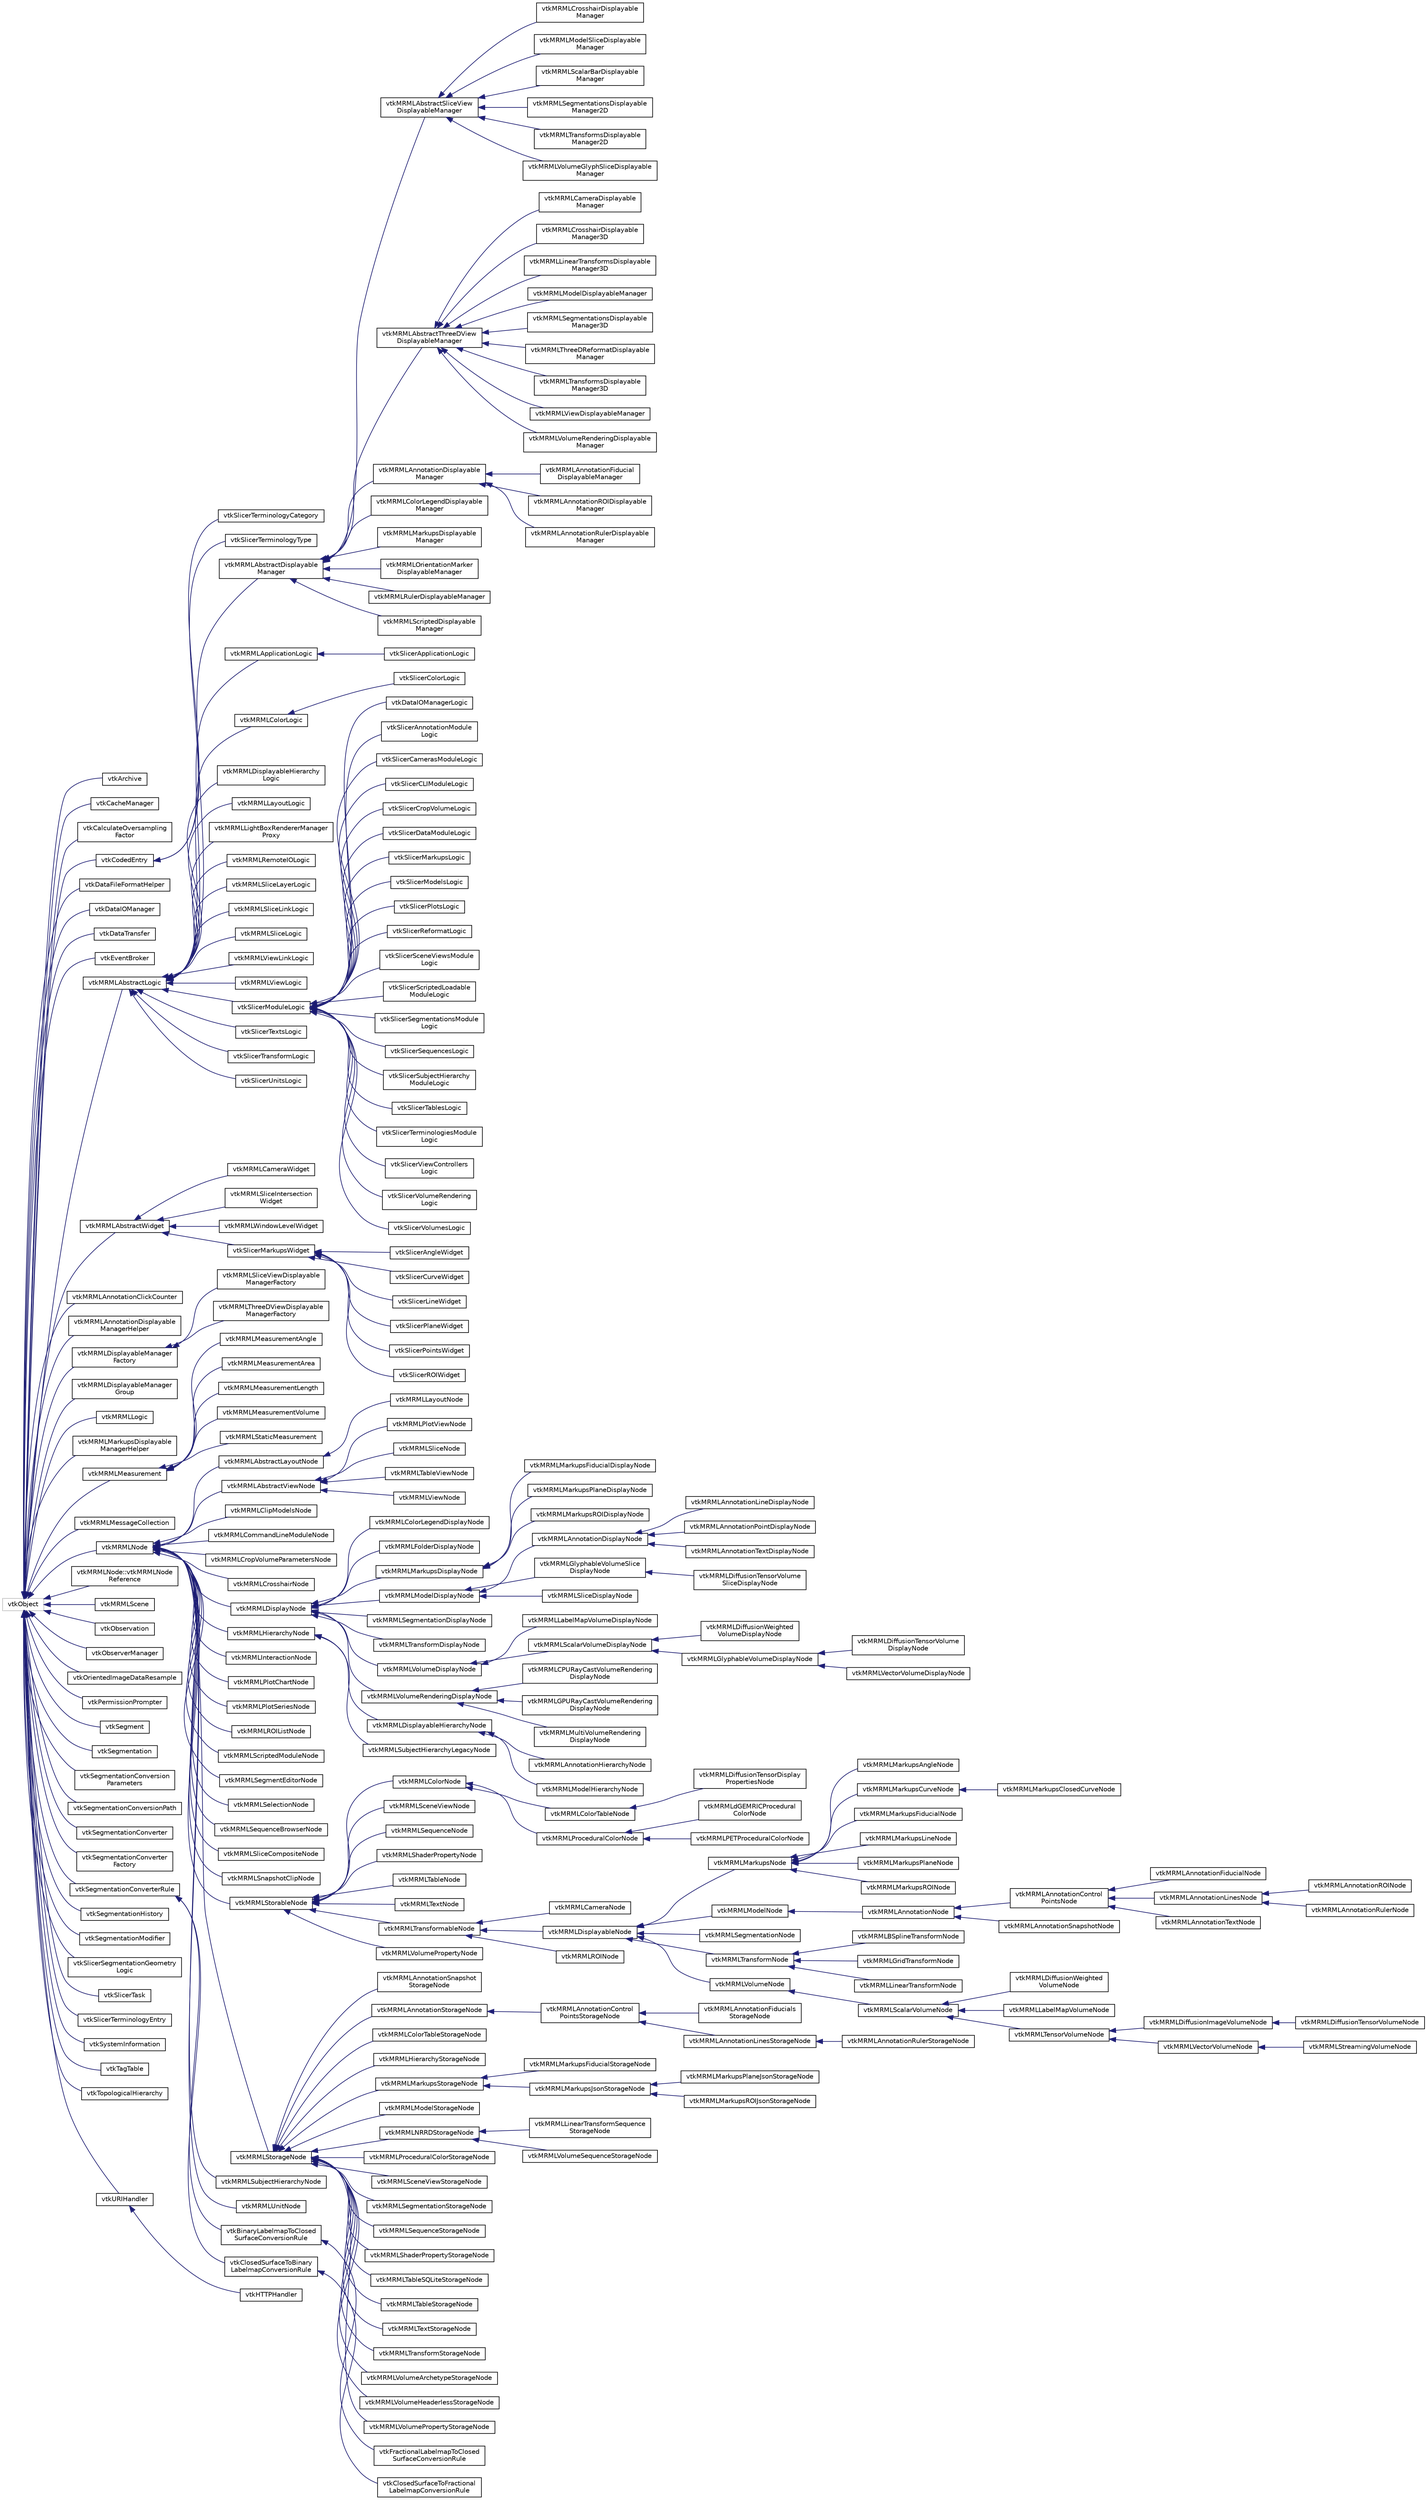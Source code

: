 digraph "Graphical Class Hierarchy"
{
  bgcolor="transparent";
  edge [fontname="Helvetica",fontsize="10",labelfontname="Helvetica",labelfontsize="10"];
  node [fontname="Helvetica",fontsize="10",shape=record];
  rankdir="LR";
  Node65 [label="vtkObject",height=0.2,width=0.4,color="grey75"];
  Node65 -> Node0 [dir="back",color="midnightblue",fontsize="10",style="solid",fontname="Helvetica"];
  Node0 [label="vtkArchive",height=0.2,width=0.4,color="black",URL="$classvtkArchive.html",tooltip="Simple class for manipulating archive files. "];
  Node65 -> Node67 [dir="back",color="midnightblue",fontsize="10",style="solid",fontname="Helvetica"];
  Node67 [label="vtkCacheManager",height=0.2,width=0.4,color="black",URL="$classvtkCacheManager.html"];
  Node65 -> Node68 [dir="back",color="midnightblue",fontsize="10",style="solid",fontname="Helvetica"];
  Node68 [label="vtkCalculateOversampling\lFactor",height=0.2,width=0.4,color="black",URL="$classvtkCalculateOversamplingFactor.html",tooltip="Calculate oversampling factor based on model properties using fuzzy logics. "];
  Node65 -> Node69 [dir="back",color="midnightblue",fontsize="10",style="solid",fontname="Helvetica"];
  Node69 [label="vtkCodedEntry",height=0.2,width=0.4,color="black",URL="$classvtkCodedEntry.html",tooltip="Simple class for storing standard coded entries (coding scheme, value, meaning triplets) ..."];
  Node69 -> Node70 [dir="back",color="midnightblue",fontsize="10",style="solid",fontname="Helvetica"];
  Node70 [label="vtkSlicerTerminologyCategory",height=0.2,width=0.4,color="black",URL="$classvtkSlicerTerminologyCategory.html",tooltip="Terminology property category object. "];
  Node69 -> Node71 [dir="back",color="midnightblue",fontsize="10",style="solid",fontname="Helvetica"];
  Node71 [label="vtkSlicerTerminologyType",height=0.2,width=0.4,color="black",URL="$classvtkSlicerTerminologyType.html",tooltip="Terminology property type object. "];
  Node65 -> Node72 [dir="back",color="midnightblue",fontsize="10",style="solid",fontname="Helvetica"];
  Node72 [label="vtkDataFileFormatHelper",height=0.2,width=0.4,color="black",URL="$classvtkDataFileFormatHelper.html"];
  Node65 -> Node73 [dir="back",color="midnightblue",fontsize="10",style="solid",fontname="Helvetica"];
  Node73 [label="vtkDataIOManager",height=0.2,width=0.4,color="black",URL="$classvtkDataIOManager.html"];
  Node65 -> Node74 [dir="back",color="midnightblue",fontsize="10",style="solid",fontname="Helvetica"];
  Node74 [label="vtkDataTransfer",height=0.2,width=0.4,color="black",URL="$classvtkDataTransfer.html"];
  Node65 -> Node75 [dir="back",color="midnightblue",fontsize="10",style="solid",fontname="Helvetica"];
  Node75 [label="vtkEventBroker",height=0.2,width=0.4,color="black",URL="$classvtkEventBroker.html",tooltip="Class that manages adding and deleting of observers with events. "];
  Node65 -> Node76 [dir="back",color="midnightblue",fontsize="10",style="solid",fontname="Helvetica"];
  Node76 [label="vtkMRMLAbstractLogic",height=0.2,width=0.4,color="black",URL="$classvtkMRMLAbstractLogic.html",tooltip="Superclass for MRML logic classes. "];
  Node76 -> Node77 [dir="back",color="midnightblue",fontsize="10",style="solid",fontname="Helvetica"];
  Node77 [label="vtkMRMLAbstractDisplayable\lManager",height=0.2,width=0.4,color="black",URL="$classvtkMRMLAbstractDisplayableManager.html",tooltip="Superclass for displayable manager classes. "];
  Node77 -> Node78 [dir="back",color="midnightblue",fontsize="10",style="solid",fontname="Helvetica"];
  Node78 [label="vtkMRMLAbstractSliceView\lDisplayableManager",height=0.2,width=0.4,color="black",URL="$classvtkMRMLAbstractSliceViewDisplayableManager.html",tooltip="Superclass for displayable manager classes. "];
  Node78 -> Node79 [dir="back",color="midnightblue",fontsize="10",style="solid",fontname="Helvetica"];
  Node79 [label="vtkMRMLCrosshairDisplayable\lManager",height=0.2,width=0.4,color="black",URL="$classvtkMRMLCrosshairDisplayableManager.html",tooltip="Displayable manager for the crosshair on slice (2D) views. "];
  Node78 -> Node80 [dir="back",color="midnightblue",fontsize="10",style="solid",fontname="Helvetica"];
  Node80 [label="vtkMRMLModelSliceDisplayable\lManager",height=0.2,width=0.4,color="black",URL="$classvtkMRMLModelSliceDisplayableManager.html",tooltip="Displayable manager for slice (2D) views. "];
  Node78 -> Node81 [dir="back",color="midnightblue",fontsize="10",style="solid",fontname="Helvetica"];
  Node81 [label="vtkMRMLScalarBarDisplayable\lManager",height=0.2,width=0.4,color="black",URL="$classvtkMRMLScalarBarDisplayableManager.html",tooltip="Displayable manager for window/level adjustment of volumes. "];
  Node78 -> Node82 [dir="back",color="midnightblue",fontsize="10",style="solid",fontname="Helvetica"];
  Node82 [label="vtkMRMLSegmentationsDisplayable\lManager2D",height=0.2,width=0.4,color="black",URL="$classvtkMRMLSegmentationsDisplayableManager2D.html",tooltip="Displayable manager for showing segmentations in slice (2D) views. "];
  Node78 -> Node83 [dir="back",color="midnightblue",fontsize="10",style="solid",fontname="Helvetica"];
  Node83 [label="vtkMRMLTransformsDisplayable\lManager2D",height=0.2,width=0.4,color="black",URL="$classvtkMRMLTransformsDisplayableManager2D.html",tooltip="Displayable manager for showing transforms in slice (2D) views. "];
  Node78 -> Node84 [dir="back",color="midnightblue",fontsize="10",style="solid",fontname="Helvetica"];
  Node84 [label="vtkMRMLVolumeGlyphSliceDisplayable\lManager",height=0.2,width=0.4,color="black",URL="$classvtkMRMLVolumeGlyphSliceDisplayableManager.html",tooltip="Displayable manager for slice (2D) views. "];
  Node77 -> Node85 [dir="back",color="midnightblue",fontsize="10",style="solid",fontname="Helvetica"];
  Node85 [label="vtkMRMLAbstractThreeDView\lDisplayableManager",height=0.2,width=0.4,color="black",URL="$classvtkMRMLAbstractThreeDViewDisplayableManager.html",tooltip="Superclass for displayable manager classes. "];
  Node85 -> Node86 [dir="back",color="midnightblue",fontsize="10",style="solid",fontname="Helvetica"];
  Node86 [label="vtkMRMLCameraDisplayable\lManager",height=0.2,width=0.4,color="black",URL="$classvtkMRMLCameraDisplayableManager.html"];
  Node85 -> Node87 [dir="back",color="midnightblue",fontsize="10",style="solid",fontname="Helvetica"];
  Node87 [label="vtkMRMLCrosshairDisplayable\lManager3D",height=0.2,width=0.4,color="black",URL="$classvtkMRMLCrosshairDisplayableManager3D.html",tooltip="Displayable manager for the crosshair on 3D views. "];
  Node85 -> Node88 [dir="back",color="midnightblue",fontsize="10",style="solid",fontname="Helvetica"];
  Node88 [label="vtkMRMLLinearTransformsDisplayable\lManager3D",height=0.2,width=0.4,color="black",URL="$classvtkMRMLLinearTransformsDisplayableManager3D.html",tooltip="Display transforms in 3D views. "];
  Node85 -> Node89 [dir="back",color="midnightblue",fontsize="10",style="solid",fontname="Helvetica"];
  Node89 [label="vtkMRMLModelDisplayableManager",height=0.2,width=0.4,color="black",URL="$classvtkMRMLModelDisplayableManager.html",tooltip="Manage display nodes with polydata in 3D views. "];
  Node85 -> Node90 [dir="back",color="midnightblue",fontsize="10",style="solid",fontname="Helvetica"];
  Node90 [label="vtkMRMLSegmentationsDisplayable\lManager3D",height=0.2,width=0.4,color="black",URL="$classvtkMRMLSegmentationsDisplayableManager3D.html",tooltip="Display segmentations in 3D views. "];
  Node85 -> Node91 [dir="back",color="midnightblue",fontsize="10",style="solid",fontname="Helvetica"];
  Node91 [label="vtkMRMLThreeDReformatDisplayable\lManager",height=0.2,width=0.4,color="black",URL="$classvtkMRMLThreeDReformatDisplayableManager.html",tooltip="Displayable manager for ImplicitPlaneWidget2 in 3D views. "];
  Node85 -> Node92 [dir="back",color="midnightblue",fontsize="10",style="solid",fontname="Helvetica"];
  Node92 [label="vtkMRMLTransformsDisplayable\lManager3D",height=0.2,width=0.4,color="black",URL="$classvtkMRMLTransformsDisplayableManager3D.html",tooltip="Display transforms in 3D views. "];
  Node85 -> Node93 [dir="back",color="midnightblue",fontsize="10",style="solid",fontname="Helvetica"];
  Node93 [label="vtkMRMLViewDisplayableManager",height=0.2,width=0.4,color="black",URL="$classvtkMRMLViewDisplayableManager.html",tooltip="Displayable manager that configures a vtkRenderer from a vtkMRMLViewNode and its associated active vt..."];
  Node85 -> Node94 [dir="back",color="midnightblue",fontsize="10",style="solid",fontname="Helvetica"];
  Node94 [label="vtkMRMLVolumeRenderingDisplayable\lManager",height=0.2,width=0.4,color="black",URL="$classvtkMRMLVolumeRenderingDisplayableManager.html"];
  Node77 -> Node95 [dir="back",color="midnightblue",fontsize="10",style="solid",fontname="Helvetica"];
  Node95 [label="vtkMRMLAnnotationDisplayable\lManager",height=0.2,width=0.4,color="black",URL="$classvtkMRMLAnnotationDisplayableManager.html"];
  Node95 -> Node96 [dir="back",color="midnightblue",fontsize="10",style="solid",fontname="Helvetica"];
  Node96 [label="vtkMRMLAnnotationFiducial\lDisplayableManager",height=0.2,width=0.4,color="black",URL="$classvtkMRMLAnnotationFiducialDisplayableManager.html"];
  Node95 -> Node97 [dir="back",color="midnightblue",fontsize="10",style="solid",fontname="Helvetica"];
  Node97 [label="vtkMRMLAnnotationROIDisplayable\lManager",height=0.2,width=0.4,color="black",URL="$classvtkMRMLAnnotationROIDisplayableManager.html"];
  Node95 -> Node98 [dir="back",color="midnightblue",fontsize="10",style="solid",fontname="Helvetica"];
  Node98 [label="vtkMRMLAnnotationRulerDisplayable\lManager",height=0.2,width=0.4,color="black",URL="$classvtkMRMLAnnotationRulerDisplayableManager.html"];
  Node77 -> Node99 [dir="back",color="midnightblue",fontsize="10",style="solid",fontname="Helvetica"];
  Node99 [label="vtkMRMLColorLegendDisplayable\lManager",height=0.2,width=0.4,color="black",URL="$classvtkMRMLColorLegendDisplayableManager.html",tooltip="Displayable manager for color legends. "];
  Node77 -> Node100 [dir="back",color="midnightblue",fontsize="10",style="solid",fontname="Helvetica"];
  Node100 [label="vtkMRMLMarkupsDisplayable\lManager",height=0.2,width=0.4,color="black",URL="$classvtkMRMLMarkupsDisplayableManager.html"];
  Node77 -> Node101 [dir="back",color="midnightblue",fontsize="10",style="solid",fontname="Helvetica"];
  Node101 [label="vtkMRMLOrientationMarker\lDisplayableManager",height=0.2,width=0.4,color="black",URL="$classvtkMRMLOrientationMarkerDisplayableManager.html",tooltip="Displayable manager that displays orientation marker in a slice or 3D view. "];
  Node77 -> Node102 [dir="back",color="midnightblue",fontsize="10",style="solid",fontname="Helvetica"];
  Node102 [label="vtkMRMLRulerDisplayableManager",height=0.2,width=0.4,color="black",URL="$classvtkMRMLRulerDisplayableManager.html",tooltip="Displayable manager that displays orientation marker in a slice or 3D view. "];
  Node77 -> Node103 [dir="back",color="midnightblue",fontsize="10",style="solid",fontname="Helvetica"];
  Node103 [label="vtkMRMLScriptedDisplayable\lManager",height=0.2,width=0.4,color="black",URL="$classvtkMRMLScriptedDisplayableManager.html"];
  Node76 -> Node104 [dir="back",color="midnightblue",fontsize="10",style="solid",fontname="Helvetica"];
  Node104 [label="vtkMRMLApplicationLogic",height=0.2,width=0.4,color="black",URL="$classvtkMRMLApplicationLogic.html"];
  Node104 -> Node105 [dir="back",color="midnightblue",fontsize="10",style="solid",fontname="Helvetica"];
  Node105 [label="vtkSlicerApplicationLogic",height=0.2,width=0.4,color="black",URL="$classvtkSlicerApplicationLogic.html"];
  Node76 -> Node106 [dir="back",color="midnightblue",fontsize="10",style="solid",fontname="Helvetica"];
  Node106 [label="vtkMRMLColorLogic",height=0.2,width=0.4,color="black",URL="$classvtkMRMLColorLogic.html",tooltip="MRML logic class for color manipulation. "];
  Node106 -> Node107 [dir="back",color="midnightblue",fontsize="10",style="solid",fontname="Helvetica"];
  Node107 [label="vtkSlicerColorLogic",height=0.2,width=0.4,color="black",URL="$classvtkSlicerColorLogic.html"];
  Node76 -> Node108 [dir="back",color="midnightblue",fontsize="10",style="solid",fontname="Helvetica"];
  Node108 [label="vtkMRMLDisplayableHierarchy\lLogic",height=0.2,width=0.4,color="black",URL="$classvtkMRMLDisplayableHierarchyLogic.html",tooltip="Slicer logic class for hierarchy manipulation. "];
  Node76 -> Node109 [dir="back",color="midnightblue",fontsize="10",style="solid",fontname="Helvetica"];
  Node109 [label="vtkMRMLLayoutLogic",height=0.2,width=0.4,color="black",URL="$classvtkMRMLLayoutLogic.html",tooltip="MRML logic class for layout manipulation. "];
  Node76 -> Node110 [dir="back",color="midnightblue",fontsize="10",style="solid",fontname="Helvetica"];
  Node110 [label="vtkMRMLLightBoxRendererManager\lProxy",height=0.2,width=0.4,color="black",URL="$classvtkMRMLLightBoxRendererManagerProxy.html",tooltip="Proxy class to provide mechanisms for a displayable manager to communicate with 3rd party renderer ma..."];
  Node76 -> Node111 [dir="back",color="midnightblue",fontsize="10",style="solid",fontname="Helvetica"];
  Node111 [label="vtkMRMLRemoteIOLogic",height=0.2,width=0.4,color="black",URL="$classvtkMRMLRemoteIOLogic.html"];
  Node76 -> Node112 [dir="back",color="midnightblue",fontsize="10",style="solid",fontname="Helvetica"];
  Node112 [label="vtkMRMLSliceLayerLogic",height=0.2,width=0.4,color="black",URL="$classvtkMRMLSliceLayerLogic.html"];
  Node76 -> Node113 [dir="back",color="midnightblue",fontsize="10",style="solid",fontname="Helvetica"];
  Node113 [label="vtkMRMLSliceLinkLogic",height=0.2,width=0.4,color="black",URL="$classvtkMRMLSliceLinkLogic.html"];
  Node76 -> Node114 [dir="back",color="midnightblue",fontsize="10",style="solid",fontname="Helvetica"];
  Node114 [label="vtkMRMLSliceLogic",height=0.2,width=0.4,color="black",URL="$classvtkMRMLSliceLogic.html",tooltip="Slicer logic class for slice manipulation. "];
  Node76 -> Node115 [dir="back",color="midnightblue",fontsize="10",style="solid",fontname="Helvetica"];
  Node115 [label="vtkMRMLViewLinkLogic",height=0.2,width=0.4,color="black",URL="$classvtkMRMLViewLinkLogic.html"];
  Node76 -> Node116 [dir="back",color="midnightblue",fontsize="10",style="solid",fontname="Helvetica"];
  Node116 [label="vtkMRMLViewLogic",height=0.2,width=0.4,color="black",URL="$classvtkMRMLViewLogic.html",tooltip="Slicer logic class for view manipulation. "];
  Node76 -> Node117 [dir="back",color="midnightblue",fontsize="10",style="solid",fontname="Helvetica"];
  Node117 [label="vtkSlicerModuleLogic",height=0.2,width=0.4,color="black",URL="$classvtkSlicerModuleLogic.html"];
  Node117 -> Node118 [dir="back",color="midnightblue",fontsize="10",style="solid",fontname="Helvetica"];
  Node118 [label="vtkDataIOManagerLogic",height=0.2,width=0.4,color="black",URL="$classvtkDataIOManagerLogic.html"];
  Node117 -> Node119 [dir="back",color="midnightblue",fontsize="10",style="solid",fontname="Helvetica"];
  Node119 [label="vtkSlicerAnnotationModule\lLogic",height=0.2,width=0.4,color="black",URL="$classvtkSlicerAnnotationModuleLogic.html"];
  Node117 -> Node120 [dir="back",color="midnightblue",fontsize="10",style="solid",fontname="Helvetica"];
  Node120 [label="vtkSlicerCamerasModuleLogic",height=0.2,width=0.4,color="black",URL="$classvtkSlicerCamerasModuleLogic.html"];
  Node117 -> Node121 [dir="back",color="midnightblue",fontsize="10",style="solid",fontname="Helvetica"];
  Node121 [label="vtkSlicerCLIModuleLogic",height=0.2,width=0.4,color="black",URL="$classvtkSlicerCLIModuleLogic.html",tooltip="Logic for running CLI. "];
  Node117 -> Node122 [dir="back",color="midnightblue",fontsize="10",style="solid",fontname="Helvetica"];
  Node122 [label="vtkSlicerCropVolumeLogic",height=0.2,width=0.4,color="black",URL="$classvtkSlicerCropVolumeLogic.html",tooltip="Crop a volume to the specified region of interest. "];
  Node117 -> Node123 [dir="back",color="midnightblue",fontsize="10",style="solid",fontname="Helvetica"];
  Node123 [label="vtkSlicerDataModuleLogic",height=0.2,width=0.4,color="black",URL="$classvtkSlicerDataModuleLogic.html"];
  Node117 -> Node124 [dir="back",color="midnightblue",fontsize="10",style="solid",fontname="Helvetica"];
  Node124 [label="vtkSlicerMarkupsLogic",height=0.2,width=0.4,color="black",URL="$classvtkSlicerMarkupsLogic.html"];
  Node117 -> Node125 [dir="back",color="midnightblue",fontsize="10",style="solid",fontname="Helvetica"];
  Node125 [label="vtkSlicerModelsLogic",height=0.2,width=0.4,color="black",URL="$classvtkSlicerModelsLogic.html"];
  Node117 -> Node126 [dir="back",color="midnightblue",fontsize="10",style="solid",fontname="Helvetica"];
  Node126 [label="vtkSlicerPlotsLogic",height=0.2,width=0.4,color="black",URL="$classvtkSlicerPlotsLogic.html",tooltip="Slicer logic class for double array manipulation This class manages the logic associated with reading..."];
  Node117 -> Node127 [dir="back",color="midnightblue",fontsize="10",style="solid",fontname="Helvetica"];
  Node127 [label="vtkSlicerReformatLogic",height=0.2,width=0.4,color="black",URL="$classvtkSlicerReformatLogic.html"];
  Node117 -> Node128 [dir="back",color="midnightblue",fontsize="10",style="solid",fontname="Helvetica"];
  Node128 [label="vtkSlicerSceneViewsModule\lLogic",height=0.2,width=0.4,color="black",URL="$classvtkSlicerSceneViewsModuleLogic.html"];
  Node117 -> Node129 [dir="back",color="midnightblue",fontsize="10",style="solid",fontname="Helvetica"];
  Node129 [label="vtkSlicerScriptedLoadable\lModuleLogic",height=0.2,width=0.4,color="black",URL="$classvtkSlicerScriptedLoadableModuleLogic.html"];
  Node117 -> Node130 [dir="back",color="midnightblue",fontsize="10",style="solid",fontname="Helvetica"];
  Node130 [label="vtkSlicerSegmentationsModule\lLogic",height=0.2,width=0.4,color="black",URL="$classvtkSlicerSegmentationsModuleLogic.html"];
  Node117 -> Node131 [dir="back",color="midnightblue",fontsize="10",style="solid",fontname="Helvetica"];
  Node131 [label="vtkSlicerSequencesLogic",height=0.2,width=0.4,color="black",URL="$classvtkSlicerSequencesLogic.html"];
  Node117 -> Node132 [dir="back",color="midnightblue",fontsize="10",style="solid",fontname="Helvetica"];
  Node132 [label="vtkSlicerSubjectHierarchy\lModuleLogic",height=0.2,width=0.4,color="black",URL="$classvtkSlicerSubjectHierarchyModuleLogic.html"];
  Node117 -> Node133 [dir="back",color="midnightblue",fontsize="10",style="solid",fontname="Helvetica"];
  Node133 [label="vtkSlicerTablesLogic",height=0.2,width=0.4,color="black",URL="$classvtkSlicerTablesLogic.html",tooltip="Slicer logic class for double array manipulation This class manages the logic associated with reading..."];
  Node117 -> Node134 [dir="back",color="midnightblue",fontsize="10",style="solid",fontname="Helvetica"];
  Node134 [label="vtkSlicerTerminologiesModule\lLogic",height=0.2,width=0.4,color="black",URL="$classvtkSlicerTerminologiesModuleLogic.html"];
  Node117 -> Node135 [dir="back",color="midnightblue",fontsize="10",style="solid",fontname="Helvetica"];
  Node135 [label="vtkSlicerViewControllers\lLogic",height=0.2,width=0.4,color="black",URL="$classvtkSlicerViewControllersLogic.html"];
  Node117 -> Node136 [dir="back",color="midnightblue",fontsize="10",style="solid",fontname="Helvetica"];
  Node136 [label="vtkSlicerVolumeRendering\lLogic",height=0.2,width=0.4,color="black",URL="$classvtkSlicerVolumeRenderingLogic.html"];
  Node117 -> Node137 [dir="back",color="midnightblue",fontsize="10",style="solid",fontname="Helvetica"];
  Node137 [label="vtkSlicerVolumesLogic",height=0.2,width=0.4,color="black",URL="$classvtkSlicerVolumesLogic.html"];
  Node76 -> Node138 [dir="back",color="midnightblue",fontsize="10",style="solid",fontname="Helvetica"];
  Node138 [label="vtkSlicerTextsLogic",height=0.2,width=0.4,color="black",URL="$classvtkSlicerTextsLogic.html"];
  Node76 -> Node139 [dir="back",color="midnightblue",fontsize="10",style="solid",fontname="Helvetica"];
  Node139 [label="vtkSlicerTransformLogic",height=0.2,width=0.4,color="black",URL="$classvtkSlicerTransformLogic.html"];
  Node76 -> Node140 [dir="back",color="midnightblue",fontsize="10",style="solid",fontname="Helvetica"];
  Node140 [label="vtkSlicerUnitsLogic",height=0.2,width=0.4,color="black",URL="$classvtkSlicerUnitsLogic.html",tooltip="Slicer logic for unit manipulation. "];
  Node65 -> Node141 [dir="back",color="midnightblue",fontsize="10",style="solid",fontname="Helvetica"];
  Node141 [label="vtkMRMLAbstractWidget",height=0.2,width=0.4,color="black",URL="$classvtkMRMLAbstractWidget.html",tooltip="Process interaction events to update state of MRML widget nodes. "];
  Node141 -> Node142 [dir="back",color="midnightblue",fontsize="10",style="solid",fontname="Helvetica"];
  Node142 [label="vtkMRMLCameraWidget",height=0.2,width=0.4,color="black",URL="$classvtkMRMLCameraWidget.html",tooltip="Process camera manipulation events. "];
  Node141 -> Node143 [dir="back",color="midnightblue",fontsize="10",style="solid",fontname="Helvetica"];
  Node143 [label="vtkMRMLSliceIntersection\lWidget",height=0.2,width=0.4,color="black",URL="$classvtkMRMLSliceIntersectionWidget.html",tooltip="Show slice intersection lines. "];
  Node141 -> Node144 [dir="back",color="midnightblue",fontsize="10",style="solid",fontname="Helvetica"];
  Node144 [label="vtkMRMLWindowLevelWidget",height=0.2,width=0.4,color="black",URL="$classvtkMRMLWindowLevelWidget.html",tooltip="Show slice intersection lines. "];
  Node141 -> Node145 [dir="back",color="midnightblue",fontsize="10",style="solid",fontname="Helvetica"];
  Node145 [label="vtkSlicerMarkupsWidget",height=0.2,width=0.4,color="black",URL="$classvtkSlicerMarkupsWidget.html",tooltip="Process interaction events to update state of markup widget nodes. "];
  Node145 -> Node146 [dir="back",color="midnightblue",fontsize="10",style="solid",fontname="Helvetica"];
  Node146 [label="vtkSlicerAngleWidget",height=0.2,width=0.4,color="black",URL="$classvtkSlicerAngleWidget.html",tooltip="create an angle with a set of 3 points "];
  Node145 -> Node147 [dir="back",color="midnightblue",fontsize="10",style="solid",fontname="Helvetica"];
  Node147 [label="vtkSlicerCurveWidget",height=0.2,width=0.4,color="black",URL="$classvtkSlicerCurveWidget.html",tooltip="create a curve with a set of N points "];
  Node145 -> Node148 [dir="back",color="midnightblue",fontsize="10",style="solid",fontname="Helvetica"];
  Node148 [label="vtkSlicerLineWidget",height=0.2,width=0.4,color="black",URL="$classvtkSlicerLineWidget.html",tooltip="create a line with a set of 2 points "];
  Node145 -> Node149 [dir="back",color="midnightblue",fontsize="10",style="solid",fontname="Helvetica"];
  Node149 [label="vtkSlicerPlaneWidget",height=0.2,width=0.4,color="black",URL="$classvtkSlicerPlaneWidget.html",tooltip="create a plane with a set of 3 points "];
  Node145 -> Node150 [dir="back",color="midnightblue",fontsize="10",style="solid",fontname="Helvetica"];
  Node150 [label="vtkSlicerPointsWidget",height=0.2,width=0.4,color="black",URL="$classvtkSlicerPointsWidget.html",tooltip="Widget to display a set of interactive points. "];
  Node145 -> Node151 [dir="back",color="midnightblue",fontsize="10",style="solid",fontname="Helvetica"];
  Node151 [label="vtkSlicerROIWidget",height=0.2,width=0.4,color="black",URL="$classvtkSlicerROIWidget.html",tooltip="Create an ROI representation. "];
  Node65 -> Node152 [dir="back",color="midnightblue",fontsize="10",style="solid",fontname="Helvetica"];
  Node152 [label="vtkMRMLAnnotationClickCounter",height=0.2,width=0.4,color="black",URL="$classvtkMRMLAnnotationClickCounter.html"];
  Node65 -> Node153 [dir="back",color="midnightblue",fontsize="10",style="solid",fontname="Helvetica"];
  Node153 [label="vtkMRMLAnnotationDisplayable\lManagerHelper",height=0.2,width=0.4,color="black",URL="$classvtkMRMLAnnotationDisplayableManagerHelper.html"];
  Node65 -> Node154 [dir="back",color="midnightblue",fontsize="10",style="solid",fontname="Helvetica"];
  Node154 [label="vtkMRMLDisplayableManager\lFactory",height=0.2,width=0.4,color="black",URL="$classvtkMRMLDisplayableManagerFactory.html",tooltip="Factory where displayable manager classes are registered. "];
  Node154 -> Node155 [dir="back",color="midnightblue",fontsize="10",style="solid",fontname="Helvetica"];
  Node155 [label="vtkMRMLSliceViewDisplayable\lManagerFactory",height=0.2,width=0.4,color="black",URL="$classvtkMRMLSliceViewDisplayableManagerFactory.html",tooltip="Factory where displayable manager are registered. "];
  Node154 -> Node156 [dir="back",color="midnightblue",fontsize="10",style="solid",fontname="Helvetica"];
  Node156 [label="vtkMRMLThreeDViewDisplayable\lManagerFactory",height=0.2,width=0.4,color="black",URL="$classvtkMRMLThreeDViewDisplayableManagerFactory.html",tooltip="Factory where displayable manager classes are registered. "];
  Node65 -> Node157 [dir="back",color="midnightblue",fontsize="10",style="solid",fontname="Helvetica"];
  Node157 [label="vtkMRMLDisplayableManager\lGroup",height=0.2,width=0.4,color="black",URL="$classvtkMRMLDisplayableManagerGroup.html",tooltip="DisplayableManagerGroup is a collection of DisplayableManager. "];
  Node65 -> Node158 [dir="back",color="midnightblue",fontsize="10",style="solid",fontname="Helvetica"];
  Node158 [label="vtkMRMLLogic",height=0.2,width=0.4,color="black",URL="$classvtkMRMLLogic.html",tooltip="Class that manages adding and deleting of observers with events. "];
  Node65 -> Node159 [dir="back",color="midnightblue",fontsize="10",style="solid",fontname="Helvetica"];
  Node159 [label="vtkMRMLMarkupsDisplayable\lManagerHelper",height=0.2,width=0.4,color="black",URL="$classvtkMRMLMarkupsDisplayableManagerHelper.html"];
  Node65 -> Node160 [dir="back",color="midnightblue",fontsize="10",style="solid",fontname="Helvetica"];
  Node160 [label="vtkMRMLMeasurement",height=0.2,width=0.4,color="black",URL="$classvtkMRMLMeasurement.html",tooltip="Class for storing well-defined measurement results, using coded entries. "];
  Node160 -> Node161 [dir="back",color="midnightblue",fontsize="10",style="solid",fontname="Helvetica"];
  Node161 [label="vtkMRMLMeasurementAngle",height=0.2,width=0.4,color="black",URL="$classvtkMRMLMeasurementAngle.html",tooltip="Measurement class calculating angle. "];
  Node160 -> Node162 [dir="back",color="midnightblue",fontsize="10",style="solid",fontname="Helvetica"];
  Node162 [label="vtkMRMLMeasurementArea",height=0.2,width=0.4,color="black",URL="$classvtkMRMLMeasurementArea.html",tooltip="Measurement class calculating area of a plane or enclosed by a closed curve. "];
  Node160 -> Node163 [dir="back",color="midnightblue",fontsize="10",style="solid",fontname="Helvetica"];
  Node163 [label="vtkMRMLMeasurementLength",height=0.2,width=0.4,color="black",URL="$classvtkMRMLMeasurementLength.html",tooltip="Measurement class calculating curve length. "];
  Node160 -> Node164 [dir="back",color="midnightblue",fontsize="10",style="solid",fontname="Helvetica"];
  Node164 [label="vtkMRMLMeasurementVolume",height=0.2,width=0.4,color="black",URL="$classvtkMRMLMeasurementVolume.html",tooltip="Measurement class calculating Volume enclosed in a ROI. "];
  Node160 -> Node165 [dir="back",color="midnightblue",fontsize="10",style="solid",fontname="Helvetica"];
  Node165 [label="vtkMRMLStaticMeasurement",height=0.2,width=0.4,color="black",URL="$classvtkMRMLStaticMeasurement.html",tooltip="Measurement class storing a constant measurement. "];
  Node65 -> Node166 [dir="back",color="midnightblue",fontsize="10",style="solid",fontname="Helvetica"];
  Node166 [label="vtkMRMLMessageCollection",height=0.2,width=0.4,color="black",URL="$classvtkMRMLMessageCollection.html"];
  Node65 -> Node167 [dir="back",color="midnightblue",fontsize="10",style="solid",fontname="Helvetica"];
  Node167 [label="vtkMRMLNode",height=0.2,width=0.4,color="black",URL="$classvtkMRMLNode.html",tooltip="Abstract Superclass for all specific types of MRML nodes. "];
  Node167 -> Node168 [dir="back",color="midnightblue",fontsize="10",style="solid",fontname="Helvetica"];
  Node168 [label="vtkMRMLAbstractLayoutNode",height=0.2,width=0.4,color="black",URL="$classvtkMRMLAbstractLayoutNode.html",tooltip="Node that describes the view layout of the application. "];
  Node168 -> Node169 [dir="back",color="midnightblue",fontsize="10",style="solid",fontname="Helvetica"];
  Node169 [label="vtkMRMLLayoutNode",height=0.2,width=0.4,color="black",URL="$classvtkMRMLLayoutNode.html",tooltip="Node that describes the view layout of the application. "];
  Node167 -> Node170 [dir="back",color="midnightblue",fontsize="10",style="solid",fontname="Helvetica"];
  Node170 [label="vtkMRMLAbstractViewNode",height=0.2,width=0.4,color="black",URL="$classvtkMRMLAbstractViewNode.html",tooltip="Abstract MRML node to represent a view. The class holds the properties common to any view type (3D..."];
  Node170 -> Node171 [dir="back",color="midnightblue",fontsize="10",style="solid",fontname="Helvetica"];
  Node171 [label="vtkMRMLPlotViewNode",height=0.2,width=0.4,color="black",URL="$classvtkMRMLPlotViewNode.html",tooltip="MRML node to represent Plot view parameters. "];
  Node170 -> Node172 [dir="back",color="midnightblue",fontsize="10",style="solid",fontname="Helvetica"];
  Node172 [label="vtkMRMLSliceNode",height=0.2,width=0.4,color="black",URL="$classvtkMRMLSliceNode.html",tooltip="MRML node for storing a slice through RAS space. "];
  Node170 -> Node173 [dir="back",color="midnightblue",fontsize="10",style="solid",fontname="Helvetica"];
  Node173 [label="vtkMRMLTableViewNode",height=0.2,width=0.4,color="black",URL="$classvtkMRMLTableViewNode.html",tooltip="MRML node to represent table view parameters. "];
  Node170 -> Node174 [dir="back",color="midnightblue",fontsize="10",style="solid",fontname="Helvetica"];
  Node174 [label="vtkMRMLViewNode",height=0.2,width=0.4,color="black",URL="$classvtkMRMLViewNode.html",tooltip="MRML node to represent a 3D view. "];
  Node167 -> Node175 [dir="back",color="midnightblue",fontsize="10",style="solid",fontname="Helvetica"];
  Node175 [label="vtkMRMLClipModelsNode",height=0.2,width=0.4,color="black",URL="$classvtkMRMLClipModelsNode.html",tooltip="MRML node to represent three clipping planes. "];
  Node167 -> Node176 [dir="back",color="midnightblue",fontsize="10",style="solid",fontname="Helvetica"];
  Node176 [label="vtkMRMLCommandLineModuleNode",height=0.2,width=0.4,color="black",URL="$classvtkMRMLCommandLineModuleNode.html",tooltip="MRML node for representing the parameters allowing to run a command line interface module (CLI)..."];
  Node167 -> Node177 [dir="back",color="midnightblue",fontsize="10",style="solid",fontname="Helvetica"];
  Node177 [label="vtkMRMLCropVolumeParametersNode",height=0.2,width=0.4,color="black",URL="$classvtkMRMLCropVolumeParametersNode.html"];
  Node167 -> Node178 [dir="back",color="midnightblue",fontsize="10",style="solid",fontname="Helvetica"];
  Node178 [label="vtkMRMLCrosshairNode",height=0.2,width=0.4,color="black",URL="$classvtkMRMLCrosshairNode.html",tooltip="MRML node for storing a crosshair through RAS space. "];
  Node167 -> Node179 [dir="back",color="midnightblue",fontsize="10",style="solid",fontname="Helvetica"];
  Node179 [label="vtkMRMLDisplayNode",height=0.2,width=0.4,color="black",URL="$classvtkMRMLDisplayNode.html",tooltip="Abstract class that contains graphical display properties for displayable nodes. "];
  Node179 -> Node180 [dir="back",color="midnightblue",fontsize="10",style="solid",fontname="Helvetica"];
  Node180 [label="vtkMRMLColorLegendDisplayNode",height=0.2,width=0.4,color="black",URL="$classvtkMRMLColorLegendDisplayNode.html",tooltip="Class describing how to display a color legend. "];
  Node179 -> Node181 [dir="back",color="midnightblue",fontsize="10",style="solid",fontname="Helvetica"];
  Node181 [label="vtkMRMLFolderDisplayNode",height=0.2,width=0.4,color="black",URL="$classvtkMRMLFolderDisplayNode.html",tooltip="MRML node to represent a display property for child nodes of a subject hierarchy folder. "];
  Node179 -> Node182 [dir="back",color="midnightblue",fontsize="10",style="solid",fontname="Helvetica"];
  Node182 [label="vtkMRMLMarkupsDisplayNode",height=0.2,width=0.4,color="black",URL="$classvtkMRMLMarkupsDisplayNode.html"];
  Node182 -> Node183 [dir="back",color="midnightblue",fontsize="10",style="solid",fontname="Helvetica"];
  Node183 [label="vtkMRMLMarkupsFiducialDisplayNode",height=0.2,width=0.4,color="black",URL="$classvtkMRMLMarkupsFiducialDisplayNode.html"];
  Node182 -> Node184 [dir="back",color="midnightblue",fontsize="10",style="solid",fontname="Helvetica"];
  Node184 [label="vtkMRMLMarkupsPlaneDisplayNode",height=0.2,width=0.4,color="black",URL="$classvtkMRMLMarkupsPlaneDisplayNode.html"];
  Node182 -> Node185 [dir="back",color="midnightblue",fontsize="10",style="solid",fontname="Helvetica"];
  Node185 [label="vtkMRMLMarkupsROIDisplayNode",height=0.2,width=0.4,color="black",URL="$classvtkMRMLMarkupsROIDisplayNode.html"];
  Node179 -> Node186 [dir="back",color="midnightblue",fontsize="10",style="solid",fontname="Helvetica"];
  Node186 [label="vtkMRMLModelDisplayNode",height=0.2,width=0.4,color="black",URL="$classvtkMRMLModelDisplayNode.html",tooltip="MRML node to represent a display property of 3D surface model. "];
  Node186 -> Node187 [dir="back",color="midnightblue",fontsize="10",style="solid",fontname="Helvetica"];
  Node187 [label="vtkMRMLAnnotationDisplayNode",height=0.2,width=0.4,color="black",URL="$classvtkMRMLAnnotationDisplayNode.html"];
  Node187 -> Node188 [dir="back",color="midnightblue",fontsize="10",style="solid",fontname="Helvetica"];
  Node188 [label="vtkMRMLAnnotationLineDisplayNode",height=0.2,width=0.4,color="black",URL="$classvtkMRMLAnnotationLineDisplayNode.html"];
  Node187 -> Node189 [dir="back",color="midnightblue",fontsize="10",style="solid",fontname="Helvetica"];
  Node189 [label="vtkMRMLAnnotationPointDisplayNode",height=0.2,width=0.4,color="black",URL="$classvtkMRMLAnnotationPointDisplayNode.html"];
  Node187 -> Node190 [dir="back",color="midnightblue",fontsize="10",style="solid",fontname="Helvetica"];
  Node190 [label="vtkMRMLAnnotationTextDisplayNode",height=0.2,width=0.4,color="black",URL="$classvtkMRMLAnnotationTextDisplayNode.html"];
  Node186 -> Node191 [dir="back",color="midnightblue",fontsize="10",style="solid",fontname="Helvetica"];
  Node191 [label="vtkMRMLGlyphableVolumeSlice\lDisplayNode",height=0.2,width=0.4,color="black",URL="$classvtkMRMLGlyphableVolumeSliceDisplayNode.html",tooltip="MRML node to represent display properties for tractography. "];
  Node191 -> Node192 [dir="back",color="midnightblue",fontsize="10",style="solid",fontname="Helvetica"];
  Node192 [label="vtkMRMLDiffusionTensorVolume\lSliceDisplayNode",height=0.2,width=0.4,color="black",URL="$classvtkMRMLDiffusionTensorVolumeSliceDisplayNode.html",tooltip="MRML node to represent display properties for tractography. "];
  Node186 -> Node193 [dir="back",color="midnightblue",fontsize="10",style="solid",fontname="Helvetica"];
  Node193 [label="vtkMRMLSliceDisplayNode",height=0.2,width=0.4,color="black",URL="$classvtkMRMLSliceDisplayNode.html",tooltip="MRML node to store display properties of slice nodes. "];
  Node179 -> Node194 [dir="back",color="midnightblue",fontsize="10",style="solid",fontname="Helvetica"];
  Node194 [label="vtkMRMLSegmentationDisplayNode",height=0.2,width=0.4,color="black",URL="$classvtkMRMLSegmentationDisplayNode.html",tooltip="MRML node for representing segmentation display attributes. "];
  Node179 -> Node195 [dir="back",color="midnightblue",fontsize="10",style="solid",fontname="Helvetica"];
  Node195 [label="vtkMRMLTransformDisplayNode",height=0.2,width=0.4,color="black",URL="$classvtkMRMLTransformDisplayNode.html",tooltip="MRML node to represent display properties for transforms visualization in the slice and 3D viewers..."];
  Node179 -> Node196 [dir="back",color="midnightblue",fontsize="10",style="solid",fontname="Helvetica"];
  Node196 [label="vtkMRMLVolumeDisplayNode",height=0.2,width=0.4,color="black",URL="$classvtkMRMLVolumeDisplayNode.html",tooltip="MRML node for representing a volume display attributes. "];
  Node196 -> Node197 [dir="back",color="midnightblue",fontsize="10",style="solid",fontname="Helvetica"];
  Node197 [label="vtkMRMLLabelMapVolumeDisplayNode",height=0.2,width=0.4,color="black",URL="$classvtkMRMLLabelMapVolumeDisplayNode.html",tooltip="MRML node for representing a volume display attributes. "];
  Node196 -> Node198 [dir="back",color="midnightblue",fontsize="10",style="solid",fontname="Helvetica"];
  Node198 [label="vtkMRMLScalarVolumeDisplayNode",height=0.2,width=0.4,color="black",URL="$classvtkMRMLScalarVolumeDisplayNode.html",tooltip="MRML node for representing a volume display attributes. "];
  Node198 -> Node199 [dir="back",color="midnightblue",fontsize="10",style="solid",fontname="Helvetica"];
  Node199 [label="vtkMRMLDiffusionWeighted\lVolumeDisplayNode",height=0.2,width=0.4,color="black",URL="$classvtkMRMLDiffusionWeightedVolumeDisplayNode.html",tooltip="MRML node for representing a volume (image stack). "];
  Node198 -> Node200 [dir="back",color="midnightblue",fontsize="10",style="solid",fontname="Helvetica"];
  Node200 [label="vtkMRMLGlyphableVolumeDisplayNode",height=0.2,width=0.4,color="black",URL="$classvtkMRMLGlyphableVolumeDisplayNode.html",tooltip="MRML node for representing a volume display attributes. "];
  Node200 -> Node201 [dir="back",color="midnightblue",fontsize="10",style="solid",fontname="Helvetica"];
  Node201 [label="vtkMRMLDiffusionTensorVolume\lDisplayNode",height=0.2,width=0.4,color="black",URL="$classvtkMRMLDiffusionTensorVolumeDisplayNode.html",tooltip="MRML node for representing a volume (image stack). "];
  Node200 -> Node202 [dir="back",color="midnightblue",fontsize="10",style="solid",fontname="Helvetica"];
  Node202 [label="vtkMRMLVectorVolumeDisplayNode",height=0.2,width=0.4,color="black",URL="$classvtkMRMLVectorVolumeDisplayNode.html",tooltip="MRML node for representing a volume (image stack). "];
  Node179 -> Node203 [dir="back",color="midnightblue",fontsize="10",style="solid",fontname="Helvetica"];
  Node203 [label="vtkMRMLVolumeRenderingDisplayNode",height=0.2,width=0.4,color="black",URL="$classvtkMRMLVolumeRenderingDisplayNode.html"];
  Node203 -> Node204 [dir="back",color="midnightblue",fontsize="10",style="solid",fontname="Helvetica"];
  Node204 [label="vtkMRMLCPURayCastVolumeRendering\lDisplayNode",height=0.2,width=0.4,color="black",URL="$classvtkMRMLCPURayCastVolumeRenderingDisplayNode.html"];
  Node203 -> Node205 [dir="back",color="midnightblue",fontsize="10",style="solid",fontname="Helvetica"];
  Node205 [label="vtkMRMLGPURayCastVolumeRendering\lDisplayNode",height=0.2,width=0.4,color="black",URL="$classvtkMRMLGPURayCastVolumeRenderingDisplayNode.html"];
  Node203 -> Node206 [dir="back",color="midnightblue",fontsize="10",style="solid",fontname="Helvetica"];
  Node206 [label="vtkMRMLMultiVolumeRendering\lDisplayNode",height=0.2,width=0.4,color="black",URL="$classvtkMRMLMultiVolumeRenderingDisplayNode.html"];
  Node167 -> Node207 [dir="back",color="midnightblue",fontsize="10",style="solid",fontname="Helvetica"];
  Node207 [label="vtkMRMLHierarchyNode",height=0.2,width=0.4,color="black",URL="$classvtkMRMLHierarchyNode.html",tooltip="Abstract class representing a hierarchy member. "];
  Node207 -> Node208 [dir="back",color="midnightblue",fontsize="10",style="solid",fontname="Helvetica"];
  Node208 [label="vtkMRMLDisplayableHierarchyNode",height=0.2,width=0.4,color="black",URL="$classvtkMRMLDisplayableHierarchyNode.html",tooltip="MRML node to represent a hierarchy of displayable nodes. "];
  Node208 -> Node209 [dir="back",color="midnightblue",fontsize="10",style="solid",fontname="Helvetica"];
  Node209 [label="vtkMRMLAnnotationHierarchyNode",height=0.2,width=0.4,color="black",URL="$classvtkMRMLAnnotationHierarchyNode.html"];
  Node208 -> Node210 [dir="back",color="midnightblue",fontsize="10",style="solid",fontname="Helvetica"];
  Node210 [label="vtkMRMLModelHierarchyNode",height=0.2,width=0.4,color="black",URL="$classvtkMRMLModelHierarchyNode.html",tooltip="MRML node to represent a hierarchyu of models. "];
  Node207 -> Node211 [dir="back",color="midnightblue",fontsize="10",style="solid",fontname="Helvetica"];
  Node211 [label="vtkMRMLSubjectHierarchyLegacyNode",height=0.2,width=0.4,color="black",URL="$classvtkMRMLSubjectHierarchyLegacyNode.html",tooltip="Legacy subject hierarchy node to allow loading older MRML scenes. "];
  Node167 -> Node212 [dir="back",color="midnightblue",fontsize="10",style="solid",fontname="Helvetica"];
  Node212 [label="vtkMRMLInteractionNode",height=0.2,width=0.4,color="black",URL="$classvtkMRMLInteractionNode.html"];
  Node167 -> Node213 [dir="back",color="midnightblue",fontsize="10",style="solid",fontname="Helvetica"];
  Node213 [label="vtkMRMLPlotChartNode",height=0.2,width=0.4,color="black",URL="$classvtkMRMLPlotChartNode.html",tooltip="MRML node for referencing a collection of data to plot. "];
  Node167 -> Node214 [dir="back",color="midnightblue",fontsize="10",style="solid",fontname="Helvetica"];
  Node214 [label="vtkMRMLPlotSeriesNode",height=0.2,width=0.4,color="black",URL="$classvtkMRMLPlotSeriesNode.html",tooltip="MRML node to represent a vtkPlot object. "];
  Node167 -> Node215 [dir="back",color="midnightblue",fontsize="10",style="solid",fontname="Helvetica"];
  Node215 [label="vtkMRMLROIListNode",height=0.2,width=0.4,color="black",URL="$classvtkMRMLROIListNode.html",tooltip="MRML list node to represent a list of ROINODE. "];
  Node167 -> Node216 [dir="back",color="midnightblue",fontsize="10",style="solid",fontname="Helvetica"];
  Node216 [label="vtkMRMLScriptedModuleNode",height=0.2,width=0.4,color="black",URL="$classvtkMRMLScriptedModuleNode.html"];
  Node167 -> Node217 [dir="back",color="midnightblue",fontsize="10",style="solid",fontname="Helvetica"];
  Node217 [label="vtkMRMLSegmentEditorNode",height=0.2,width=0.4,color="black",URL="$classvtkMRMLSegmentEditorNode.html",tooltip="Parameter set node for the segment editor widget. "];
  Node167 -> Node218 [dir="back",color="midnightblue",fontsize="10",style="solid",fontname="Helvetica"];
  Node218 [label="vtkMRMLSelectionNode",height=0.2,width=0.4,color="black",URL="$classvtkMRMLSelectionNode.html",tooltip="MRML node for storing information about the active nodes in the scene. "];
  Node167 -> Node219 [dir="back",color="midnightblue",fontsize="10",style="solid",fontname="Helvetica"];
  Node219 [label="vtkMRMLSequenceBrowserNode",height=0.2,width=0.4,color="black",URL="$classvtkMRMLSequenceBrowserNode.html"];
  Node167 -> Node220 [dir="back",color="midnightblue",fontsize="10",style="solid",fontname="Helvetica"];
  Node220 [label="vtkMRMLSliceCompositeNode",height=0.2,width=0.4,color="black",URL="$classvtkMRMLSliceCompositeNode.html",tooltip="MRML node for storing a slice through RAS space. "];
  Node167 -> Node221 [dir="back",color="midnightblue",fontsize="10",style="solid",fontname="Helvetica"];
  Node221 [label="vtkMRMLSnapshotClipNode",height=0.2,width=0.4,color="black",URL="$classvtkMRMLSnapshotClipNode.html",tooltip="Abstract class representing a hierarchy member. "];
  Node167 -> Node222 [dir="back",color="midnightblue",fontsize="10",style="solid",fontname="Helvetica"];
  Node222 [label="vtkMRMLStorableNode",height=0.2,width=0.4,color="black",URL="$classvtkMRMLStorableNode.html",tooltip="MRML node to represent a 3D surface model. "];
  Node222 -> Node223 [dir="back",color="midnightblue",fontsize="10",style="solid",fontname="Helvetica"];
  Node223 [label="vtkMRMLColorNode",height=0.2,width=0.4,color="black",URL="$classvtkMRMLColorNode.html",tooltip="Abstract MRML node to represent color information. "];
  Node223 -> Node224 [dir="back",color="midnightblue",fontsize="10",style="solid",fontname="Helvetica"];
  Node224 [label="vtkMRMLColorTableNode",height=0.2,width=0.4,color="black",URL="$classvtkMRMLColorTableNode.html",tooltip="MRML node to represent discrete color information. "];
  Node224 -> Node225 [dir="back",color="midnightblue",fontsize="10",style="solid",fontname="Helvetica"];
  Node225 [label="vtkMRMLDiffusionTensorDisplay\lPropertiesNode",height=0.2,width=0.4,color="black",URL="$classvtkMRMLDiffusionTensorDisplayPropertiesNode.html",tooltip="MRML node for display of a diffusion tensor. "];
  Node223 -> Node226 [dir="back",color="midnightblue",fontsize="10",style="solid",fontname="Helvetica"];
  Node226 [label="vtkMRMLProceduralColorNode",height=0.2,width=0.4,color="black",URL="$classvtkMRMLProceduralColorNode.html",tooltip="MRML node to represent procedurally defined color information. "];
  Node226 -> Node227 [dir="back",color="midnightblue",fontsize="10",style="solid",fontname="Helvetica"];
  Node227 [label="vtkMRMLdGEMRICProcedural\lColorNode",height=0.2,width=0.4,color="black",URL="$classvtkMRMLdGEMRICProceduralColorNode.html",tooltip="MRML node to represent procedurally defined color information. "];
  Node226 -> Node228 [dir="back",color="midnightblue",fontsize="10",style="solid",fontname="Helvetica"];
  Node228 [label="vtkMRMLPETProceduralColorNode",height=0.2,width=0.4,color="black",URL="$classvtkMRMLPETProceduralColorNode.html"];
  Node222 -> Node229 [dir="back",color="midnightblue",fontsize="10",style="solid",fontname="Helvetica"];
  Node229 [label="vtkMRMLSceneViewNode",height=0.2,width=0.4,color="black",URL="$classvtkMRMLSceneViewNode.html"];
  Node222 -> Node230 [dir="back",color="midnightblue",fontsize="10",style="solid",fontname="Helvetica"];
  Node230 [label="vtkMRMLSequenceNode",height=0.2,width=0.4,color="black",URL="$classvtkMRMLSequenceNode.html",tooltip="MRML node for representing a sequence of MRML nodes. "];
  Node222 -> Node231 [dir="back",color="midnightblue",fontsize="10",style="solid",fontname="Helvetica"];
  Node231 [label="vtkMRMLShaderPropertyNode",height=0.2,width=0.4,color="black",URL="$classvtkMRMLShaderPropertyNode.html",tooltip="vtkMRMLShaderPropertyNode volume shader custom code and custom uniform variables defined by users or ..."];
  Node222 -> Node232 [dir="back",color="midnightblue",fontsize="10",style="solid",fontname="Helvetica"];
  Node232 [label="vtkMRMLTableNode",height=0.2,width=0.4,color="black",URL="$classvtkMRMLTableNode.html",tooltip="MRML node to represent a table object. "];
  Node222 -> Node233 [dir="back",color="midnightblue",fontsize="10",style="solid",fontname="Helvetica"];
  Node233 [label="vtkMRMLTextNode",height=0.2,width=0.4,color="black",URL="$classvtkMRMLTextNode.html"];
  Node222 -> Node234 [dir="back",color="midnightblue",fontsize="10",style="solid",fontname="Helvetica"];
  Node234 [label="vtkMRMLTransformableNode",height=0.2,width=0.4,color="black",URL="$classvtkMRMLTransformableNode.html",tooltip="MRML node for representing a node with a transform. "];
  Node234 -> Node235 [dir="back",color="midnightblue",fontsize="10",style="solid",fontname="Helvetica"];
  Node235 [label="vtkMRMLCameraNode",height=0.2,width=0.4,color="black",URL="$classvtkMRMLCameraNode.html",tooltip="MRML node to represent camera node. "];
  Node234 -> Node236 [dir="back",color="midnightblue",fontsize="10",style="solid",fontname="Helvetica"];
  Node236 [label="vtkMRMLDisplayableNode",height=0.2,width=0.4,color="black",URL="$classvtkMRMLDisplayableNode.html"];
  Node236 -> Node237 [dir="back",color="midnightblue",fontsize="10",style="solid",fontname="Helvetica"];
  Node237 [label="vtkMRMLMarkupsNode",height=0.2,width=0.4,color="black",URL="$classvtkMRMLMarkupsNode.html"];
  Node237 -> Node238 [dir="back",color="midnightblue",fontsize="10",style="solid",fontname="Helvetica"];
  Node238 [label="vtkMRMLMarkupsAngleNode",height=0.2,width=0.4,color="black",URL="$classvtkMRMLMarkupsAngleNode.html",tooltip="MRML node to represent an angle markup Angle Markups nodes contain three control points. Visualization parameters are set in the vtkMRMLMarkupsDisplayNode class. "];
  Node237 -> Node239 [dir="back",color="midnightblue",fontsize="10",style="solid",fontname="Helvetica"];
  Node239 [label="vtkMRMLMarkupsCurveNode",height=0.2,width=0.4,color="black",URL="$classvtkMRMLMarkupsCurveNode.html",tooltip="MRML node to represent a curve markup Curve Markups nodes contain N control points. Visualization parameters are set in the vtkMRMLMarkupsDisplayNode class. "];
  Node239 -> Node240 [dir="back",color="midnightblue",fontsize="10",style="solid",fontname="Helvetica"];
  Node240 [label="vtkMRMLMarkupsClosedCurveNode",height=0.2,width=0.4,color="black",URL="$classvtkMRMLMarkupsClosedCurveNode.html",tooltip="MRML node to represent a closed curve markup Closed Curve Markups nodes contain N control points..."];
  Node237 -> Node241 [dir="back",color="midnightblue",fontsize="10",style="solid",fontname="Helvetica"];
  Node241 [label="vtkMRMLMarkupsFiducialNode",height=0.2,width=0.4,color="black",URL="$classvtkMRMLMarkupsFiducialNode.html",tooltip="MRML node to represent a fiducial markup Fiducial Markups nodes contain a list of control points..."];
  Node237 -> Node242 [dir="back",color="midnightblue",fontsize="10",style="solid",fontname="Helvetica"];
  Node242 [label="vtkMRMLMarkupsLineNode",height=0.2,width=0.4,color="black",URL="$classvtkMRMLMarkupsLineNode.html",tooltip="MRML node to represent a line markup Line Markups nodes contain two control points. Visualization parameters are set in the vtkMRMLMarkupsDisplayNode class. "];
  Node237 -> Node243 [dir="back",color="midnightblue",fontsize="10",style="solid",fontname="Helvetica"];
  Node243 [label="vtkMRMLMarkupsPlaneNode",height=0.2,width=0.4,color="black",URL="$classvtkMRMLMarkupsPlaneNode.html",tooltip="MRML node to represent a plane markup Plane Markups nodes contain three control points. Visualization parameters are set in the vtkMRMLMarkupsDisplayNode class. "];
  Node237 -> Node244 [dir="back",color="midnightblue",fontsize="10",style="solid",fontname="Helvetica"];
  Node244 [label="vtkMRMLMarkupsROINode",height=0.2,width=0.4,color="black",URL="$classvtkMRMLMarkupsROINode.html",tooltip="MRML node to represent an ROI markup. "];
  Node236 -> Node245 [dir="back",color="midnightblue",fontsize="10",style="solid",fontname="Helvetica"];
  Node245 [label="vtkMRMLModelNode",height=0.2,width=0.4,color="black",URL="$classvtkMRMLModelNode.html",tooltip="MRML node to represent a 3D surface model. "];
  Node245 -> Node246 [dir="back",color="midnightblue",fontsize="10",style="solid",fontname="Helvetica"];
  Node246 [label="vtkMRMLAnnotationNode",height=0.2,width=0.4,color="black",URL="$classvtkMRMLAnnotationNode.html"];
  Node246 -> Node247 [dir="back",color="midnightblue",fontsize="10",style="solid",fontname="Helvetica"];
  Node247 [label="vtkMRMLAnnotationControl\lPointsNode",height=0.2,width=0.4,color="black",URL="$classvtkMRMLAnnotationControlPointsNode.html"];
  Node247 -> Node248 [dir="back",color="midnightblue",fontsize="10",style="solid",fontname="Helvetica"];
  Node248 [label="vtkMRMLAnnotationFiducialNode",height=0.2,width=0.4,color="black",URL="$classvtkMRMLAnnotationFiducialNode.html",tooltip="MRML node to represent a fiducial in the Annotations module - deprecated. "];
  Node247 -> Node249 [dir="back",color="midnightblue",fontsize="10",style="solid",fontname="Helvetica"];
  Node249 [label="vtkMRMLAnnotationLinesNode",height=0.2,width=0.4,color="black",URL="$classvtkMRMLAnnotationLinesNode.html"];
  Node249 -> Node250 [dir="back",color="midnightblue",fontsize="10",style="solid",fontname="Helvetica"];
  Node250 [label="vtkMRMLAnnotationROINode",height=0.2,width=0.4,color="black",URL="$classvtkMRMLAnnotationROINode.html"];
  Node249 -> Node251 [dir="back",color="midnightblue",fontsize="10",style="solid",fontname="Helvetica"];
  Node251 [label="vtkMRMLAnnotationRulerNode",height=0.2,width=0.4,color="black",URL="$classvtkMRMLAnnotationRulerNode.html"];
  Node247 -> Node252 [dir="back",color="midnightblue",fontsize="10",style="solid",fontname="Helvetica"];
  Node252 [label="vtkMRMLAnnotationTextNode",height=0.2,width=0.4,color="black",URL="$classvtkMRMLAnnotationTextNode.html"];
  Node246 -> Node253 [dir="back",color="midnightblue",fontsize="10",style="solid",fontname="Helvetica"];
  Node253 [label="vtkMRMLAnnotationSnapshotNode",height=0.2,width=0.4,color="black",URL="$classvtkMRMLAnnotationSnapshotNode.html"];
  Node236 -> Node254 [dir="back",color="midnightblue",fontsize="10",style="solid",fontname="Helvetica"];
  Node254 [label="vtkMRMLSegmentationNode",height=0.2,width=0.4,color="black",URL="$classvtkMRMLSegmentationNode.html",tooltip="MRML node containing segmentationsSegmentation node stores a set of segments (also known as contours ..."];
  Node236 -> Node255 [dir="back",color="midnightblue",fontsize="10",style="solid",fontname="Helvetica"];
  Node255 [label="vtkMRMLTransformNode",height=0.2,width=0.4,color="black",URL="$classvtkMRMLTransformNode.html",tooltip="MRML node for representing a transformation between this node space and a parent node space..."];
  Node255 -> Node256 [dir="back",color="midnightblue",fontsize="10",style="solid",fontname="Helvetica"];
  Node256 [label="vtkMRMLBSplineTransformNode",height=0.2,width=0.4,color="black",URL="$classvtkMRMLBSplineTransformNode.html",tooltip="MRML node for representing a nonlinear transformation to the parent node using a bspline transform..."];
  Node255 -> Node257 [dir="back",color="midnightblue",fontsize="10",style="solid",fontname="Helvetica"];
  Node257 [label="vtkMRMLGridTransformNode",height=0.2,width=0.4,color="black",URL="$classvtkMRMLGridTransformNode.html",tooltip="MRML node for representing a nonlinear transformation to the parent node using a grid transform..."];
  Node255 -> Node258 [dir="back",color="midnightblue",fontsize="10",style="solid",fontname="Helvetica"];
  Node258 [label="vtkMRMLLinearTransformNode",height=0.2,width=0.4,color="black",URL="$classvtkMRMLLinearTransformNode.html",tooltip="MRML node for representing a linear transformation. "];
  Node236 -> Node259 [dir="back",color="midnightblue",fontsize="10",style="solid",fontname="Helvetica"];
  Node259 [label="vtkMRMLVolumeNode",height=0.2,width=0.4,color="black",URL="$classvtkMRMLVolumeNode.html",tooltip="MRML node for representing a volume (image stack). "];
  Node259 -> Node260 [dir="back",color="midnightblue",fontsize="10",style="solid",fontname="Helvetica"];
  Node260 [label="vtkMRMLScalarVolumeNode",height=0.2,width=0.4,color="black",URL="$classvtkMRMLScalarVolumeNode.html",tooltip="MRML node for representing a volume (image stack). "];
  Node260 -> Node261 [dir="back",color="midnightblue",fontsize="10",style="solid",fontname="Helvetica"];
  Node261 [label="vtkMRMLDiffusionWeighted\lVolumeNode",height=0.2,width=0.4,color="black",URL="$classvtkMRMLDiffusionWeightedVolumeNode.html",tooltip="MRML node for representing diffusion weighted MRI volume. "];
  Node260 -> Node262 [dir="back",color="midnightblue",fontsize="10",style="solid",fontname="Helvetica"];
  Node262 [label="vtkMRMLLabelMapVolumeNode",height=0.2,width=0.4,color="black",URL="$classvtkMRMLLabelMapVolumeNode.html",tooltip="MRML node for representing a label map volume. "];
  Node260 -> Node263 [dir="back",color="midnightblue",fontsize="10",style="solid",fontname="Helvetica"];
  Node263 [label="vtkMRMLTensorVolumeNode",height=0.2,width=0.4,color="black",URL="$classvtkMRMLTensorVolumeNode.html",tooltip="MRML node for representing diffusion weighted MRI volume. "];
  Node263 -> Node264 [dir="back",color="midnightblue",fontsize="10",style="solid",fontname="Helvetica"];
  Node264 [label="vtkMRMLDiffusionImageVolumeNode",height=0.2,width=0.4,color="black",URL="$classvtkMRMLDiffusionImageVolumeNode.html",tooltip="MRML node for representing diffusion weighted MRI volume. "];
  Node264 -> Node265 [dir="back",color="midnightblue",fontsize="10",style="solid",fontname="Helvetica"];
  Node265 [label="vtkMRMLDiffusionTensorVolumeNode",height=0.2,width=0.4,color="black",URL="$classvtkMRMLDiffusionTensorVolumeNode.html",tooltip="MRML node for representing diffusion weighted MRI volume. "];
  Node263 -> Node266 [dir="back",color="midnightblue",fontsize="10",style="solid",fontname="Helvetica"];
  Node266 [label="vtkMRMLVectorVolumeNode",height=0.2,width=0.4,color="black",URL="$classvtkMRMLVectorVolumeNode.html",tooltip="MRML node for representing a vector volume (image stack). "];
  Node266 -> Node267 [dir="back",color="midnightblue",fontsize="10",style="solid",fontname="Helvetica"];
  Node267 [label="vtkMRMLStreamingVolumeNode",height=0.2,width=0.4,color="black",URL="$classvtkMRMLStreamingVolumeNode.html",tooltip="MRML node for representing a single compressed video frame that can be decoded to an image representa..."];
  Node234 -> Node268 [dir="back",color="midnightblue",fontsize="10",style="solid",fontname="Helvetica"];
  Node268 [label="vtkMRMLROINode",height=0.2,width=0.4,color="black",URL="$classvtkMRMLROINode.html",tooltip="MRML node to represent a 3D ROI. "];
  Node222 -> Node269 [dir="back",color="midnightblue",fontsize="10",style="solid",fontname="Helvetica"];
  Node269 [label="vtkMRMLVolumePropertyNode",height=0.2,width=0.4,color="black",URL="$classvtkMRMLVolumePropertyNode.html",tooltip="vtkMRMLVolumePropertyNode contains the transfer functions (scalar opacity, color and gradient opacity..."];
  Node167 -> Node270 [dir="back",color="midnightblue",fontsize="10",style="solid",fontname="Helvetica"];
  Node270 [label="vtkMRMLStorageNode",height=0.2,width=0.4,color="black",URL="$classvtkMRMLStorageNode.html",tooltip="A superclass for other storage nodes. "];
  Node270 -> Node271 [dir="back",color="midnightblue",fontsize="10",style="solid",fontname="Helvetica"];
  Node271 [label="vtkMRMLAnnotationSnapshot\lStorageNode",height=0.2,width=0.4,color="black",URL="$classvtkMRMLAnnotationSnapshotStorageNode.html"];
  Node270 -> Node272 [dir="back",color="midnightblue",fontsize="10",style="solid",fontname="Helvetica"];
  Node272 [label="vtkMRMLAnnotationStorageNode",height=0.2,width=0.4,color="black",URL="$classvtkMRMLAnnotationStorageNode.html"];
  Node272 -> Node273 [dir="back",color="midnightblue",fontsize="10",style="solid",fontname="Helvetica"];
  Node273 [label="vtkMRMLAnnotationControl\lPointsStorageNode",height=0.2,width=0.4,color="black",URL="$classvtkMRMLAnnotationControlPointsStorageNode.html"];
  Node273 -> Node274 [dir="back",color="midnightblue",fontsize="10",style="solid",fontname="Helvetica"];
  Node274 [label="vtkMRMLAnnotationFiducials\lStorageNode",height=0.2,width=0.4,color="black",URL="$classvtkMRMLAnnotationFiducialsStorageNode.html"];
  Node273 -> Node275 [dir="back",color="midnightblue",fontsize="10",style="solid",fontname="Helvetica"];
  Node275 [label="vtkMRMLAnnotationLinesStorageNode",height=0.2,width=0.4,color="black",URL="$classvtkMRMLAnnotationLinesStorageNode.html"];
  Node275 -> Node276 [dir="back",color="midnightblue",fontsize="10",style="solid",fontname="Helvetica"];
  Node276 [label="vtkMRMLAnnotationRulerStorageNode",height=0.2,width=0.4,color="black",URL="$classvtkMRMLAnnotationRulerStorageNode.html"];
  Node270 -> Node277 [dir="back",color="midnightblue",fontsize="10",style="solid",fontname="Helvetica"];
  Node277 [label="vtkMRMLColorTableStorageNode",height=0.2,width=0.4,color="black",URL="$classvtkMRMLColorTableStorageNode.html",tooltip="MRML node for representing a volume storage. "];
  Node270 -> Node278 [dir="back",color="midnightblue",fontsize="10",style="solid",fontname="Helvetica"];
  Node278 [label="vtkMRMLHierarchyStorageNode",height=0.2,width=0.4,color="black",URL="$classvtkMRMLHierarchyStorageNode.html",tooltip="MRML node for representing a no-op hierarchy storage. "];
  Node270 -> Node279 [dir="back",color="midnightblue",fontsize="10",style="solid",fontname="Helvetica"];
  Node279 [label="vtkMRMLMarkupsStorageNode",height=0.2,width=0.4,color="black",URL="$classvtkMRMLMarkupsStorageNode.html"];
  Node279 -> Node280 [dir="back",color="midnightblue",fontsize="10",style="solid",fontname="Helvetica"];
  Node280 [label="vtkMRMLMarkupsFiducialStorageNode",height=0.2,width=0.4,color="black",URL="$classvtkMRMLMarkupsFiducialStorageNode.html"];
  Node279 -> Node281 [dir="back",color="midnightblue",fontsize="10",style="solid",fontname="Helvetica"];
  Node281 [label="vtkMRMLMarkupsJsonStorageNode",height=0.2,width=0.4,color="black",URL="$classvtkMRMLMarkupsJsonStorageNode.html"];
  Node281 -> Node282 [dir="back",color="midnightblue",fontsize="10",style="solid",fontname="Helvetica"];
  Node282 [label="vtkMRMLMarkupsPlaneJsonStorageNode",height=0.2,width=0.4,color="black",URL="$classvtkMRMLMarkupsPlaneJsonStorageNode.html"];
  Node281 -> Node283 [dir="back",color="midnightblue",fontsize="10",style="solid",fontname="Helvetica"];
  Node283 [label="vtkMRMLMarkupsROIJsonStorageNode",height=0.2,width=0.4,color="black",URL="$classvtkMRMLMarkupsROIJsonStorageNode.html"];
  Node270 -> Node284 [dir="back",color="midnightblue",fontsize="10",style="solid",fontname="Helvetica"];
  Node284 [label="vtkMRMLModelStorageNode",height=0.2,width=0.4,color="black",URL="$classvtkMRMLModelStorageNode.html",tooltip="MRML node for model storage on disk. "];
  Node270 -> Node285 [dir="back",color="midnightblue",fontsize="10",style="solid",fontname="Helvetica"];
  Node285 [label="vtkMRMLNRRDStorageNode",height=0.2,width=0.4,color="black",URL="$classvtkMRMLNRRDStorageNode.html",tooltip="MRML node for representing a volume storage. "];
  Node285 -> Node286 [dir="back",color="midnightblue",fontsize="10",style="solid",fontname="Helvetica"];
  Node286 [label="vtkMRMLLinearTransformSequence\lStorageNode",height=0.2,width=0.4,color="black",URL="$classvtkMRMLLinearTransformSequenceStorageNode.html"];
  Node285 -> Node287 [dir="back",color="midnightblue",fontsize="10",style="solid",fontname="Helvetica"];
  Node287 [label="vtkMRMLVolumeSequenceStorageNode",height=0.2,width=0.4,color="black",URL="$classvtkMRMLVolumeSequenceStorageNode.html"];
  Node270 -> Node288 [dir="back",color="midnightblue",fontsize="10",style="solid",fontname="Helvetica"];
  Node288 [label="vtkMRMLProceduralColorStorageNode",height=0.2,width=0.4,color="black",URL="$classvtkMRMLProceduralColorStorageNode.html",tooltip="MRML node for procedural color node storage. "];
  Node270 -> Node289 [dir="back",color="midnightblue",fontsize="10",style="solid",fontname="Helvetica"];
  Node289 [label="vtkMRMLSceneViewStorageNode",height=0.2,width=0.4,color="black",URL="$classvtkMRMLSceneViewStorageNode.html",tooltip="MRML node for model storage on disk. "];
  Node270 -> Node290 [dir="back",color="midnightblue",fontsize="10",style="solid",fontname="Helvetica"];
  Node290 [label="vtkMRMLSegmentationStorageNode",height=0.2,width=0.4,color="black",URL="$classvtkMRMLSegmentationStorageNode.html",tooltip="MRML node for segmentation storage on disk. "];
  Node270 -> Node291 [dir="back",color="midnightblue",fontsize="10",style="solid",fontname="Helvetica"];
  Node291 [label="vtkMRMLSequenceStorageNode",height=0.2,width=0.4,color="black",URL="$classvtkMRMLSequenceStorageNode.html",tooltip="MRML node for storing a sequence node on disk. "];
  Node270 -> Node292 [dir="back",color="midnightblue",fontsize="10",style="solid",fontname="Helvetica"];
  Node292 [label="vtkMRMLShaderPropertyStorageNode",height=0.2,width=0.4,color="black",URL="$classvtkMRMLShaderPropertyStorageNode.html"];
  Node270 -> Node293 [dir="back",color="midnightblue",fontsize="10",style="solid",fontname="Helvetica"];
  Node293 [label="vtkMRMLTableSQLiteStorageNode",height=0.2,width=0.4,color="black",URL="$classvtkMRMLTableSQLiteStorageNode.html"];
  Node270 -> Node294 [dir="back",color="midnightblue",fontsize="10",style="solid",fontname="Helvetica"];
  Node294 [label="vtkMRMLTableStorageNode",height=0.2,width=0.4,color="black",URL="$classvtkMRMLTableStorageNode.html",tooltip="MRML node for handling Table node storage. "];
  Node270 -> Node295 [dir="back",color="midnightblue",fontsize="10",style="solid",fontname="Helvetica"];
  Node295 [label="vtkMRMLTextStorageNode",height=0.2,width=0.4,color="black",URL="$classvtkMRMLTextStorageNode.html"];
  Node270 -> Node296 [dir="back",color="midnightblue",fontsize="10",style="solid",fontname="Helvetica"];
  Node296 [label="vtkMRMLTransformStorageNode",height=0.2,width=0.4,color="black",URL="$classvtkMRMLTransformStorageNode.html",tooltip="MRML node for transform storage on disk. "];
  Node270 -> Node297 [dir="back",color="midnightblue",fontsize="10",style="solid",fontname="Helvetica"];
  Node297 [label="vtkMRMLVolumeArchetypeStorageNode",height=0.2,width=0.4,color="black",URL="$classvtkMRMLVolumeArchetypeStorageNode.html",tooltip="MRML node for representing a volume storage. "];
  Node270 -> Node298 [dir="back",color="midnightblue",fontsize="10",style="solid",fontname="Helvetica"];
  Node298 [label="vtkMRMLVolumeHeaderlessStorageNode",height=0.2,width=0.4,color="black",URL="$classvtkMRMLVolumeHeaderlessStorageNode.html",tooltip="MRML node for representing a volume storage. "];
  Node270 -> Node299 [dir="back",color="midnightblue",fontsize="10",style="solid",fontname="Helvetica"];
  Node299 [label="vtkMRMLVolumePropertyStorageNode",height=0.2,width=0.4,color="black",URL="$classvtkMRMLVolumePropertyStorageNode.html"];
  Node167 -> Node300 [dir="back",color="midnightblue",fontsize="10",style="solid",fontname="Helvetica"];
  Node300 [label="vtkMRMLSubjectHierarchyNode",height=0.2,width=0.4,color="black",URL="$classvtkMRMLSubjectHierarchyNode.html",tooltip="MRML node to represent a complete subject hierarchy tree. "];
  Node167 -> Node301 [dir="back",color="midnightblue",fontsize="10",style="solid",fontname="Helvetica"];
  Node301 [label="vtkMRMLUnitNode",height=0.2,width=0.4,color="black",URL="$classvtkMRMLUnitNode.html",tooltip="Node that holds the information about a unit. "];
  Node65 -> Node302 [dir="back",color="midnightblue",fontsize="10",style="solid",fontname="Helvetica"];
  Node302 [label="vtkMRMLNode::vtkMRMLNode\lReference",height=0.2,width=0.4,color="black",URL="$classvtkMRMLNode_1_1vtkMRMLNodeReference.html",tooltip="Class to hold information about a node reference. "];
  Node65 -> Node303 [dir="back",color="midnightblue",fontsize="10",style="solid",fontname="Helvetica"];
  Node303 [label="vtkMRMLScene",height=0.2,width=0.4,color="black",URL="$classvtkMRMLScene.html",tooltip="A set of MRML Nodes that supports serialization and undo/redo. "];
  Node65 -> Node304 [dir="back",color="midnightblue",fontsize="10",style="solid",fontname="Helvetica"];
  Node304 [label="vtkObservation",height=0.2,width=0.4,color="black",URL="$classvtkObservation.html",tooltip="Stores information about the relationship between a Subject and an Observer. "];
  Node65 -> Node305 [dir="back",color="midnightblue",fontsize="10",style="solid",fontname="Helvetica"];
  Node305 [label="vtkObserverManager",height=0.2,width=0.4,color="black",URL="$classvtkObserverManager.html",tooltip="Manages adding and deleting of obserevers with events. "];
  Node65 -> Node306 [dir="back",color="midnightblue",fontsize="10",style="solid",fontname="Helvetica"];
  Node306 [label="vtkOrientedImageDataResample",height=0.2,width=0.4,color="black",URL="$classvtkOrientedImageDataResample.html",tooltip="Utility functions for resampling oriented image data. "];
  Node65 -> Node307 [dir="back",color="midnightblue",fontsize="10",style="solid",fontname="Helvetica"];
  Node307 [label="vtkPermissionPrompter",height=0.2,width=0.4,color="black",URL="$classvtkPermissionPrompter.html"];
  Node65 -> Node308 [dir="back",color="midnightblue",fontsize="10",style="solid",fontname="Helvetica"];
  Node308 [label="vtkSegment",height=0.2,width=0.4,color="black",URL="$classvtkSegment.html",tooltip="This class encapsulates a segment that is part of a segmentation. "];
  Node65 -> Node309 [dir="back",color="midnightblue",fontsize="10",style="solid",fontname="Helvetica"];
  Node309 [label="vtkSegmentation",height=0.2,width=0.4,color="black",URL="$classvtkSegmentation.html",tooltip="This class encapsulates a segmentation that can contain multiple segments and multiple representation..."];
  Node65 -> Node310 [dir="back",color="midnightblue",fontsize="10",style="solid",fontname="Helvetica"];
  Node310 [label="vtkSegmentationConversion\lParameters",height=0.2,width=0.4,color="black",URL="$classvtkSegmentationConversionParameters.html",tooltip="Store a list of conversion parameters. "];
  Node65 -> Node311 [dir="back",color="midnightblue",fontsize="10",style="solid",fontname="Helvetica"];
  Node311 [label="vtkSegmentationConversionPath",height=0.2,width=0.4,color="black",URL="$classvtkSegmentationConversionPath.html",tooltip="Store a segmentation conversion path. "];
  Node65 -> Node312 [dir="back",color="midnightblue",fontsize="10",style="solid",fontname="Helvetica"];
  Node312 [label="vtkSegmentationConverter",height=0.2,width=0.4,color="black",URL="$classvtkSegmentationConverter.html",tooltip="Class that can convert between different representations of a segment. "];
  Node65 -> Node313 [dir="back",color="midnightblue",fontsize="10",style="solid",fontname="Helvetica"];
  Node313 [label="vtkSegmentationConverter\lFactory",height=0.2,width=0.4,color="black",URL="$classvtkSegmentationConverterFactory.html",tooltip="Class that can create vtkSegmentationConverter instances. "];
  Node65 -> Node314 [dir="back",color="midnightblue",fontsize="10",style="solid",fontname="Helvetica"];
  Node314 [label="vtkSegmentationConverterRule",height=0.2,width=0.4,color="black",URL="$classvtkSegmentationConverterRule.html",tooltip="Abstract converter rule class. Subclasses perform conversions between specific representation types..."];
  Node314 -> Node315 [dir="back",color="midnightblue",fontsize="10",style="solid",fontname="Helvetica"];
  Node315 [label="vtkBinaryLabelmapToClosed\lSurfaceConversionRule",height=0.2,width=0.4,color="black",URL="$classvtkBinaryLabelmapToClosedSurfaceConversionRule.html",tooltip="Convert binary labelmap representation (vtkOrientedImageData type) to closed surface representation (..."];
  Node315 -> Node316 [dir="back",color="midnightblue",fontsize="10",style="solid",fontname="Helvetica"];
  Node316 [label="vtkFractionalLabelmapToClosed\lSurfaceConversionRule",height=0.2,width=0.4,color="black",URL="$classvtkFractionalLabelmapToClosedSurfaceConversionRule.html",tooltip="Convert Fractional labelmap representation (vtkOrientedImageData type) to closed surface representati..."];
  Node314 -> Node317 [dir="back",color="midnightblue",fontsize="10",style="solid",fontname="Helvetica"];
  Node317 [label="vtkClosedSurfaceToBinary\lLabelmapConversionRule",height=0.2,width=0.4,color="black",URL="$classvtkClosedSurfaceToBinaryLabelmapConversionRule.html",tooltip="Convert closed surface representation (vtkPolyData type) to binary labelmap representation (vtkOrient..."];
  Node317 -> Node318 [dir="back",color="midnightblue",fontsize="10",style="solid",fontname="Helvetica"];
  Node318 [label="vtkClosedSurfaceToFractional\lLabelmapConversionRule",height=0.2,width=0.4,color="black",URL="$classvtkClosedSurfaceToFractionalLabelmapConversionRule.html",tooltip="Convert closed surface representation (vtkPolyData type) to fractional labelmap representation (vtkOr..."];
  Node65 -> Node319 [dir="back",color="midnightblue",fontsize="10",style="solid",fontname="Helvetica"];
  Node319 [label="vtkSegmentationHistory",height=0.2,width=0.4,color="black",URL="$classvtkSegmentationHistory.html"];
  Node65 -> Node320 [dir="back",color="midnightblue",fontsize="10",style="solid",fontname="Helvetica"];
  Node320 [label="vtkSegmentationModifier",height=0.2,width=0.4,color="black",URL="$classvtkSegmentationModifier.html",tooltip="Utility functions for resampling oriented image data. "];
  Node65 -> Node321 [dir="back",color="midnightblue",fontsize="10",style="solid",fontname="Helvetica"];
  Node321 [label="vtkSlicerSegmentationGeometry\lLogic",height=0.2,width=0.4,color="black",URL="$classvtkSlicerSegmentationGeometryLogic.html"];
  Node65 -> Node322 [dir="back",color="midnightblue",fontsize="10",style="solid",fontname="Helvetica"];
  Node322 [label="vtkSlicerTask",height=0.2,width=0.4,color="black",URL="$classvtkSlicerTask.html"];
  Node65 -> Node323 [dir="back",color="midnightblue",fontsize="10",style="solid",fontname="Helvetica"];
  Node323 [label="vtkSlicerTerminologyEntry",height=0.2,width=0.4,color="black",URL="$classvtkSlicerTerminologyEntry.html",tooltip="VTK implementation of. "];
  Node65 -> Node324 [dir="back",color="midnightblue",fontsize="10",style="solid",fontname="Helvetica"];
  Node324 [label="vtkSystemInformation",height=0.2,width=0.4,color="black",URL="$classvtkSystemInformation.html"];
  Node65 -> Node325 [dir="back",color="midnightblue",fontsize="10",style="solid",fontname="Helvetica"];
  Node325 [label="vtkTagTable",height=0.2,width=0.4,color="black",URL="$classvtkTagTable.html"];
  Node65 -> Node326 [dir="back",color="midnightblue",fontsize="10",style="solid",fontname="Helvetica"];
  Node326 [label="vtkTopologicalHierarchy",height=0.2,width=0.4,color="black",URL="$classvtkTopologicalHierarchy.html",tooltip="Algorithm class for computing topological hierarchy of multiple poly data models. The levels of the m..."];
  Node65 -> Node327 [dir="back",color="midnightblue",fontsize="10",style="solid",fontname="Helvetica"];
  Node327 [label="vtkURIHandler",height=0.2,width=0.4,color="black",URL="$classvtkURIHandler.html"];
  Node327 -> Node328 [dir="back",color="midnightblue",fontsize="10",style="solid",fontname="Helvetica"];
  Node328 [label="vtkHTTPHandler",height=0.2,width=0.4,color="black",URL="$classvtkHTTPHandler.html"];
}
